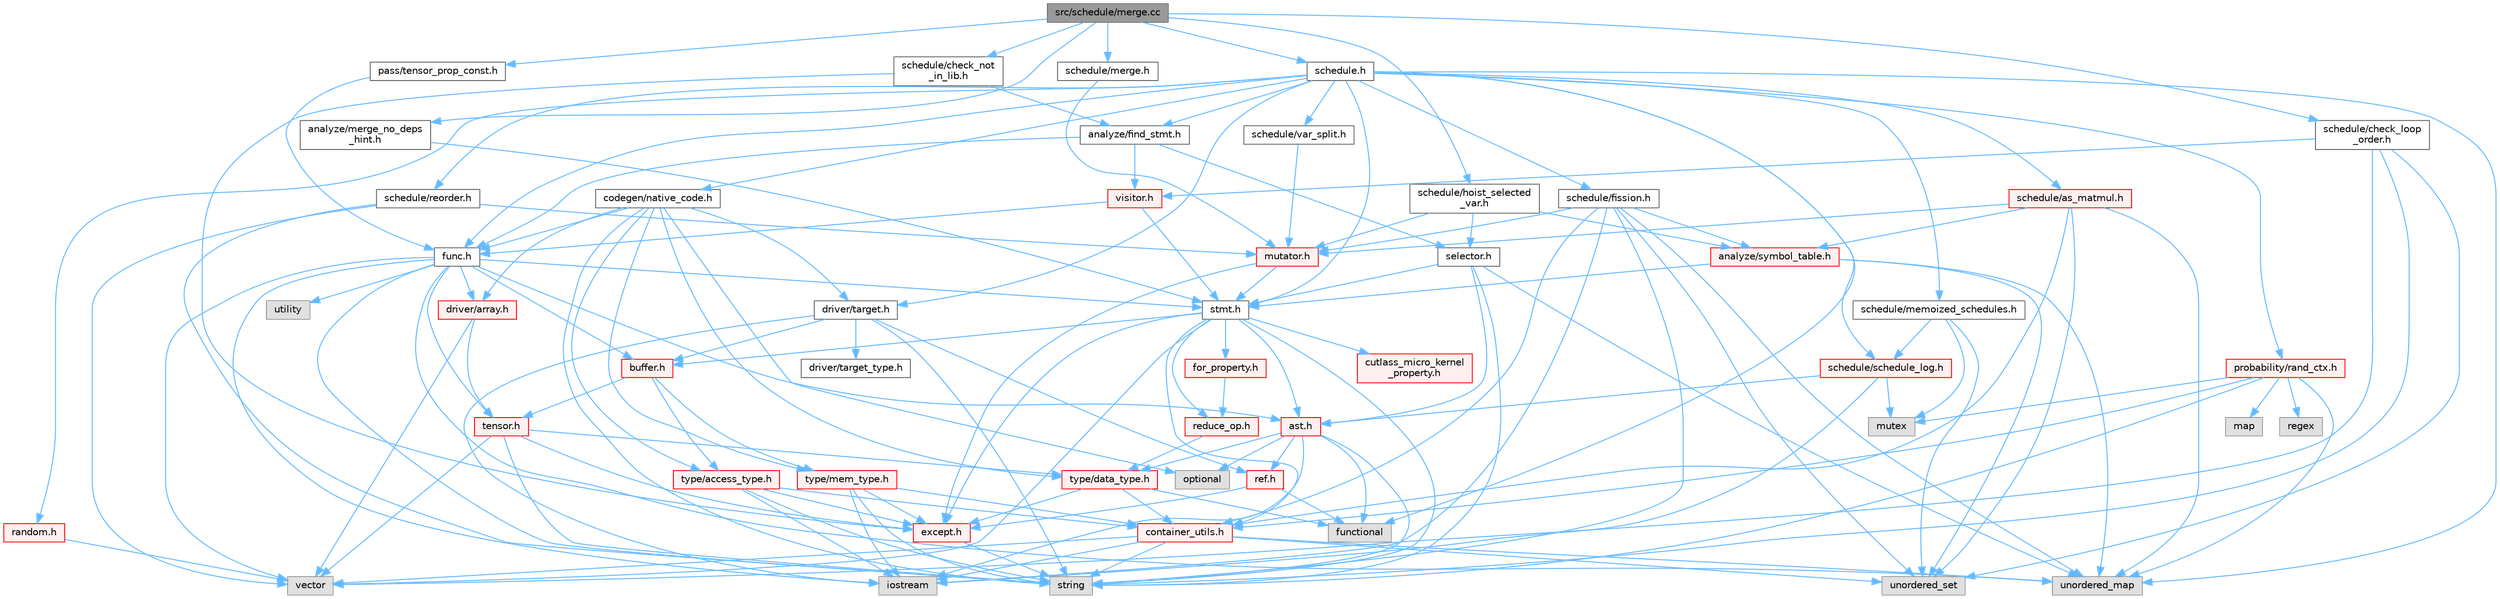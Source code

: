 digraph "src/schedule/merge.cc"
{
 // LATEX_PDF_SIZE
  bgcolor="transparent";
  edge [fontname=Helvetica,fontsize=10,labelfontname=Helvetica,labelfontsize=10];
  node [fontname=Helvetica,fontsize=10,shape=box,height=0.2,width=0.4];
  Node1 [label="src/schedule/merge.cc",height=0.2,width=0.4,color="gray40", fillcolor="grey60", style="filled", fontcolor="black",tooltip=" "];
  Node1 -> Node2 [color="steelblue1",style="solid"];
  Node2 [label="analyze/merge_no_deps\l_hint.h",height=0.2,width=0.4,color="grey40", fillcolor="white", style="filled",URL="$merge__no__deps__hint_8h.html",tooltip=" "];
  Node2 -> Node3 [color="steelblue1",style="solid"];
  Node3 [label="stmt.h",height=0.2,width=0.4,color="grey40", fillcolor="white", style="filled",URL="$stmt_8h.html",tooltip=" "];
  Node3 -> Node4 [color="steelblue1",style="solid"];
  Node4 [label="string",height=0.2,width=0.4,color="grey60", fillcolor="#E0E0E0", style="filled",tooltip=" "];
  Node3 -> Node5 [color="steelblue1",style="solid"];
  Node5 [label="vector",height=0.2,width=0.4,color="grey60", fillcolor="#E0E0E0", style="filled",tooltip=" "];
  Node3 -> Node6 [color="steelblue1",style="solid"];
  Node6 [label="ast.h",height=0.2,width=0.4,color="red", fillcolor="#FFF0F0", style="filled",URL="$ast_8h.html",tooltip=" "];
  Node6 -> Node8 [color="steelblue1",style="solid"];
  Node8 [label="functional",height=0.2,width=0.4,color="grey60", fillcolor="#E0E0E0", style="filled",tooltip=" "];
  Node6 -> Node9 [color="steelblue1",style="solid"];
  Node9 [label="iostream",height=0.2,width=0.4,color="grey60", fillcolor="#E0E0E0", style="filled",tooltip=" "];
  Node6 -> Node10 [color="steelblue1",style="solid"];
  Node10 [label="optional",height=0.2,width=0.4,color="grey60", fillcolor="#E0E0E0", style="filled",tooltip=" "];
  Node6 -> Node4 [color="steelblue1",style="solid"];
  Node6 -> Node17 [color="steelblue1",style="solid"];
  Node17 [label="ref.h",height=0.2,width=0.4,color="red", fillcolor="#FFF0F0", style="filled",URL="$ref_8h.html",tooltip=" "];
  Node17 -> Node8 [color="steelblue1",style="solid"];
  Node17 -> Node23 [color="steelblue1",style="solid"];
  Node23 [label="except.h",height=0.2,width=0.4,color="red", fillcolor="#FFF0F0", style="filled",URL="$except_8h.html",tooltip=" "];
  Node23 -> Node4 [color="steelblue1",style="solid"];
  Node6 -> Node28 [color="steelblue1",style="solid"];
  Node28 [label="type/data_type.h",height=0.2,width=0.4,color="red", fillcolor="#FFF0F0", style="filled",URL="$data__type_8h.html",tooltip=" "];
  Node28 -> Node8 [color="steelblue1",style="solid"];
  Node28 -> Node30 [color="steelblue1",style="solid"];
  Node30 [label="container_utils.h",height=0.2,width=0.4,color="red", fillcolor="#FFF0F0", style="filled",URL="$container__utils_8h.html",tooltip=" "];
  Node30 -> Node9 [color="steelblue1",style="solid"];
  Node30 -> Node4 [color="steelblue1",style="solid"];
  Node30 -> Node35 [color="steelblue1",style="solid"];
  Node35 [label="unordered_map",height=0.2,width=0.4,color="grey60", fillcolor="#E0E0E0", style="filled",tooltip=" "];
  Node30 -> Node15 [color="steelblue1",style="solid"];
  Node15 [label="unordered_set",height=0.2,width=0.4,color="grey60", fillcolor="#E0E0E0", style="filled",tooltip=" "];
  Node30 -> Node5 [color="steelblue1",style="solid"];
  Node28 -> Node23 [color="steelblue1",style="solid"];
  Node3 -> Node38 [color="steelblue1",style="solid"];
  Node38 [label="buffer.h",height=0.2,width=0.4,color="red", fillcolor="#FFF0F0", style="filled",URL="$buffer_8h.html",tooltip=" "];
  Node38 -> Node39 [color="steelblue1",style="solid"];
  Node39 [label="tensor.h",height=0.2,width=0.4,color="red", fillcolor="#FFF0F0", style="filled",URL="$tensor_8h.html",tooltip=" "];
  Node39 -> Node4 [color="steelblue1",style="solid"];
  Node39 -> Node5 [color="steelblue1",style="solid"];
  Node39 -> Node23 [color="steelblue1",style="solid"];
  Node39 -> Node28 [color="steelblue1",style="solid"];
  Node38 -> Node41 [color="steelblue1",style="solid"];
  Node41 [label="type/access_type.h",height=0.2,width=0.4,color="red", fillcolor="#FFF0F0", style="filled",URL="$access__type_8h.html",tooltip=" "];
  Node41 -> Node9 [color="steelblue1",style="solid"];
  Node41 -> Node4 [color="steelblue1",style="solid"];
  Node41 -> Node30 [color="steelblue1",style="solid"];
  Node41 -> Node23 [color="steelblue1",style="solid"];
  Node38 -> Node42 [color="steelblue1",style="solid"];
  Node42 [label="type/mem_type.h",height=0.2,width=0.4,color="red", fillcolor="#FFF0F0", style="filled",URL="$mem__type_8h.html",tooltip=" "];
  Node42 -> Node9 [color="steelblue1",style="solid"];
  Node42 -> Node4 [color="steelblue1",style="solid"];
  Node42 -> Node30 [color="steelblue1",style="solid"];
  Node42 -> Node23 [color="steelblue1",style="solid"];
  Node3 -> Node30 [color="steelblue1",style="solid"];
  Node3 -> Node43 [color="steelblue1",style="solid"];
  Node43 [label="cutlass_micro_kernel\l_property.h",height=0.2,width=0.4,color="red", fillcolor="#FFF0F0", style="filled",URL="$cutlass__micro__kernel__property_8h.html",tooltip=" "];
  Node3 -> Node23 [color="steelblue1",style="solid"];
  Node3 -> Node44 [color="steelblue1",style="solid"];
  Node44 [label="for_property.h",height=0.2,width=0.4,color="red", fillcolor="#FFF0F0", style="filled",URL="$for__property_8h.html",tooltip=" "];
  Node44 -> Node48 [color="steelblue1",style="solid"];
  Node48 [label="reduce_op.h",height=0.2,width=0.4,color="red", fillcolor="#FFF0F0", style="filled",URL="$reduce__op_8h.html",tooltip=" "];
  Node48 -> Node28 [color="steelblue1",style="solid"];
  Node3 -> Node48 [color="steelblue1",style="solid"];
  Node1 -> Node49 [color="steelblue1",style="solid"];
  Node49 [label="pass/tensor_prop_const.h",height=0.2,width=0.4,color="grey40", fillcolor="white", style="filled",URL="$tensor__prop__const_8h.html",tooltip=" "];
  Node49 -> Node50 [color="steelblue1",style="solid"];
  Node50 [label="func.h",height=0.2,width=0.4,color="grey40", fillcolor="white", style="filled",URL="$func_8h.html",tooltip=" "];
  Node50 -> Node9 [color="steelblue1",style="solid"];
  Node50 -> Node4 [color="steelblue1",style="solid"];
  Node50 -> Node35 [color="steelblue1",style="solid"];
  Node50 -> Node51 [color="steelblue1",style="solid"];
  Node51 [label="utility",height=0.2,width=0.4,color="grey60", fillcolor="#E0E0E0", style="filled",tooltip=" "];
  Node50 -> Node5 [color="steelblue1",style="solid"];
  Node50 -> Node6 [color="steelblue1",style="solid"];
  Node50 -> Node38 [color="steelblue1",style="solid"];
  Node50 -> Node52 [color="steelblue1",style="solid"];
  Node52 [label="driver/array.h",height=0.2,width=0.4,color="red", fillcolor="#FFF0F0", style="filled",URL="$array_8h.html",tooltip=" "];
  Node52 -> Node5 [color="steelblue1",style="solid"];
  Node52 -> Node39 [color="steelblue1",style="solid"];
  Node50 -> Node3 [color="steelblue1",style="solid"];
  Node50 -> Node39 [color="steelblue1",style="solid"];
  Node1 -> Node56 [color="steelblue1",style="solid"];
  Node56 [label="schedule.h",height=0.2,width=0.4,color="grey40", fillcolor="white", style="filled",URL="$schedule_8h.html",tooltip=" "];
  Node56 -> Node8 [color="steelblue1",style="solid"];
  Node56 -> Node35 [color="steelblue1",style="solid"];
  Node56 -> Node57 [color="steelblue1",style="solid"];
  Node57 [label="analyze/find_stmt.h",height=0.2,width=0.4,color="grey40", fillcolor="white", style="filled",URL="$find__stmt_8h.html",tooltip=" "];
  Node57 -> Node50 [color="steelblue1",style="solid"];
  Node57 -> Node58 [color="steelblue1",style="solid"];
  Node58 [label="selector.h",height=0.2,width=0.4,color="grey40", fillcolor="white", style="filled",URL="$selector_8h.html",tooltip=" "];
  Node58 -> Node4 [color="steelblue1",style="solid"];
  Node58 -> Node35 [color="steelblue1",style="solid"];
  Node58 -> Node6 [color="steelblue1",style="solid"];
  Node58 -> Node3 [color="steelblue1",style="solid"];
  Node57 -> Node59 [color="steelblue1",style="solid"];
  Node59 [label="visitor.h",height=0.2,width=0.4,color="red", fillcolor="#FFF0F0", style="filled",URL="$visitor_8h.html",tooltip=" "];
  Node59 -> Node50 [color="steelblue1",style="solid"];
  Node59 -> Node3 [color="steelblue1",style="solid"];
  Node56 -> Node64 [color="steelblue1",style="solid"];
  Node64 [label="codegen/native_code.h",height=0.2,width=0.4,color="grey40", fillcolor="white", style="filled",URL="$native__code_8h.html",tooltip=" "];
  Node64 -> Node10 [color="steelblue1",style="solid"];
  Node64 -> Node4 [color="steelblue1",style="solid"];
  Node64 -> Node52 [color="steelblue1",style="solid"];
  Node64 -> Node54 [color="steelblue1",style="solid"];
  Node54 [label="driver/target.h",height=0.2,width=0.4,color="grey40", fillcolor="white", style="filled",URL="$target_8h.html",tooltip=" "];
  Node54 -> Node9 [color="steelblue1",style="solid"];
  Node54 -> Node4 [color="steelblue1",style="solid"];
  Node54 -> Node38 [color="steelblue1",style="solid"];
  Node54 -> Node55 [color="steelblue1",style="solid"];
  Node55 [label="driver/target_type.h",height=0.2,width=0.4,color="grey40", fillcolor="white", style="filled",URL="$target__type_8h.html",tooltip=" "];
  Node54 -> Node17 [color="steelblue1",style="solid"];
  Node64 -> Node50 [color="steelblue1",style="solid"];
  Node64 -> Node41 [color="steelblue1",style="solid"];
  Node64 -> Node28 [color="steelblue1",style="solid"];
  Node64 -> Node42 [color="steelblue1",style="solid"];
  Node56 -> Node54 [color="steelblue1",style="solid"];
  Node56 -> Node50 [color="steelblue1",style="solid"];
  Node56 -> Node65 [color="steelblue1",style="solid"];
  Node65 [label="probability/rand_ctx.h",height=0.2,width=0.4,color="red", fillcolor="#FFF0F0", style="filled",URL="$rand__ctx_8h.html",tooltip=" "];
  Node65 -> Node66 [color="steelblue1",style="solid"];
  Node66 [label="map",height=0.2,width=0.4,color="grey60", fillcolor="#E0E0E0", style="filled",tooltip=" "];
  Node65 -> Node62 [color="steelblue1",style="solid"];
  Node62 [label="mutex",height=0.2,width=0.4,color="grey60", fillcolor="#E0E0E0", style="filled",tooltip=" "];
  Node65 -> Node67 [color="steelblue1",style="solid"];
  Node67 [label="regex",height=0.2,width=0.4,color="grey60", fillcolor="#E0E0E0", style="filled",tooltip=" "];
  Node65 -> Node4 [color="steelblue1",style="solid"];
  Node65 -> Node35 [color="steelblue1",style="solid"];
  Node65 -> Node30 [color="steelblue1",style="solid"];
  Node56 -> Node74 [color="steelblue1",style="solid"];
  Node74 [label="random.h",height=0.2,width=0.4,color="red", fillcolor="#FFF0F0", style="filled",URL="$random_8h.html",tooltip=" "];
  Node74 -> Node5 [color="steelblue1",style="solid"];
  Node56 -> Node75 [color="steelblue1",style="solid"];
  Node75 [label="schedule/as_matmul.h",height=0.2,width=0.4,color="red", fillcolor="#FFF0F0", style="filled",URL="$as__matmul_8h.html",tooltip=" "];
  Node75 -> Node35 [color="steelblue1",style="solid"];
  Node75 -> Node15 [color="steelblue1",style="solid"];
  Node75 -> Node81 [color="steelblue1",style="solid"];
  Node81 [label="analyze/symbol_table.h",height=0.2,width=0.4,color="red", fillcolor="#FFF0F0", style="filled",URL="$symbol__table_8h.html",tooltip=" "];
  Node81 -> Node35 [color="steelblue1",style="solid"];
  Node81 -> Node15 [color="steelblue1",style="solid"];
  Node81 -> Node3 [color="steelblue1",style="solid"];
  Node75 -> Node30 [color="steelblue1",style="solid"];
  Node75 -> Node83 [color="steelblue1",style="solid"];
  Node83 [label="mutator.h",height=0.2,width=0.4,color="red", fillcolor="#FFF0F0", style="filled",URL="$mutator_8h.html",tooltip=" "];
  Node83 -> Node23 [color="steelblue1",style="solid"];
  Node83 -> Node3 [color="steelblue1",style="solid"];
  Node56 -> Node84 [color="steelblue1",style="solid"];
  Node84 [label="schedule/fission.h",height=0.2,width=0.4,color="grey40", fillcolor="white", style="filled",URL="$fission_8h.html",tooltip=" "];
  Node84 -> Node9 [color="steelblue1",style="solid"];
  Node84 -> Node4 [color="steelblue1",style="solid"];
  Node84 -> Node35 [color="steelblue1",style="solid"];
  Node84 -> Node15 [color="steelblue1",style="solid"];
  Node84 -> Node81 [color="steelblue1",style="solid"];
  Node84 -> Node30 [color="steelblue1",style="solid"];
  Node84 -> Node83 [color="steelblue1",style="solid"];
  Node56 -> Node85 [color="steelblue1",style="solid"];
  Node85 [label="schedule/memoized_schedules.h",height=0.2,width=0.4,color="grey40", fillcolor="white", style="filled",URL="$memoized__schedules_8h.html",tooltip=" "];
  Node85 -> Node62 [color="steelblue1",style="solid"];
  Node85 -> Node15 [color="steelblue1",style="solid"];
  Node85 -> Node86 [color="steelblue1",style="solid"];
  Node86 [label="schedule/schedule_log.h",height=0.2,width=0.4,color="red", fillcolor="#FFF0F0", style="filled",URL="$schedule__log_8h.html",tooltip=" "];
  Node86 -> Node9 [color="steelblue1",style="solid"];
  Node86 -> Node62 [color="steelblue1",style="solid"];
  Node86 -> Node6 [color="steelblue1",style="solid"];
  Node56 -> Node88 [color="steelblue1",style="solid"];
  Node88 [label="schedule/reorder.h",height=0.2,width=0.4,color="grey40", fillcolor="white", style="filled",URL="$reorder_8h.html",tooltip=" "];
  Node88 -> Node4 [color="steelblue1",style="solid"];
  Node88 -> Node5 [color="steelblue1",style="solid"];
  Node88 -> Node83 [color="steelblue1",style="solid"];
  Node56 -> Node86 [color="steelblue1",style="solid"];
  Node56 -> Node89 [color="steelblue1",style="solid"];
  Node89 [label="schedule/var_split.h",height=0.2,width=0.4,color="grey40", fillcolor="white", style="filled",URL="$var__split_8h.html",tooltip=" "];
  Node89 -> Node83 [color="steelblue1",style="solid"];
  Node56 -> Node3 [color="steelblue1",style="solid"];
  Node1 -> Node90 [color="steelblue1",style="solid"];
  Node90 [label="schedule/check_loop\l_order.h",height=0.2,width=0.4,color="grey40", fillcolor="white", style="filled",URL="$check__loop__order_8h.html",tooltip=" "];
  Node90 -> Node4 [color="steelblue1",style="solid"];
  Node90 -> Node15 [color="steelblue1",style="solid"];
  Node90 -> Node5 [color="steelblue1",style="solid"];
  Node90 -> Node59 [color="steelblue1",style="solid"];
  Node1 -> Node91 [color="steelblue1",style="solid"];
  Node91 [label="schedule/check_not\l_in_lib.h",height=0.2,width=0.4,color="grey40", fillcolor="white", style="filled",URL="$check__not__in__lib_8h.html",tooltip=" "];
  Node91 -> Node57 [color="steelblue1",style="solid"];
  Node91 -> Node23 [color="steelblue1",style="solid"];
  Node1 -> Node92 [color="steelblue1",style="solid"];
  Node92 [label="schedule/hoist_selected\l_var.h",height=0.2,width=0.4,color="grey40", fillcolor="white", style="filled",URL="$hoist__selected__var_8h.html",tooltip=" "];
  Node92 -> Node81 [color="steelblue1",style="solid"];
  Node92 -> Node83 [color="steelblue1",style="solid"];
  Node92 -> Node58 [color="steelblue1",style="solid"];
  Node1 -> Node93 [color="steelblue1",style="solid"];
  Node93 [label="schedule/merge.h",height=0.2,width=0.4,color="grey40", fillcolor="white", style="filled",URL="$merge_8h.html",tooltip=" "];
  Node93 -> Node83 [color="steelblue1",style="solid"];
}
